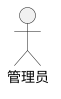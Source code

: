 @startuml
'最近一次更新时间: 2024-05-05
left to right direction

:管理员: as Admin

'(注册) as (Use1)
'(登录) as (Use2)
'  (账号密码) as (Use21)
'  (第三方登录) as (Use22)
'(退出登录) as (Use3)
'
'Admin -down-> (Use1)
'Admin -down-> (Use2)
'Admin -down-> (Use3)
'
'(Use2) --> (Use21):extend
'(Use2) --> (Use22):extend

@enduml